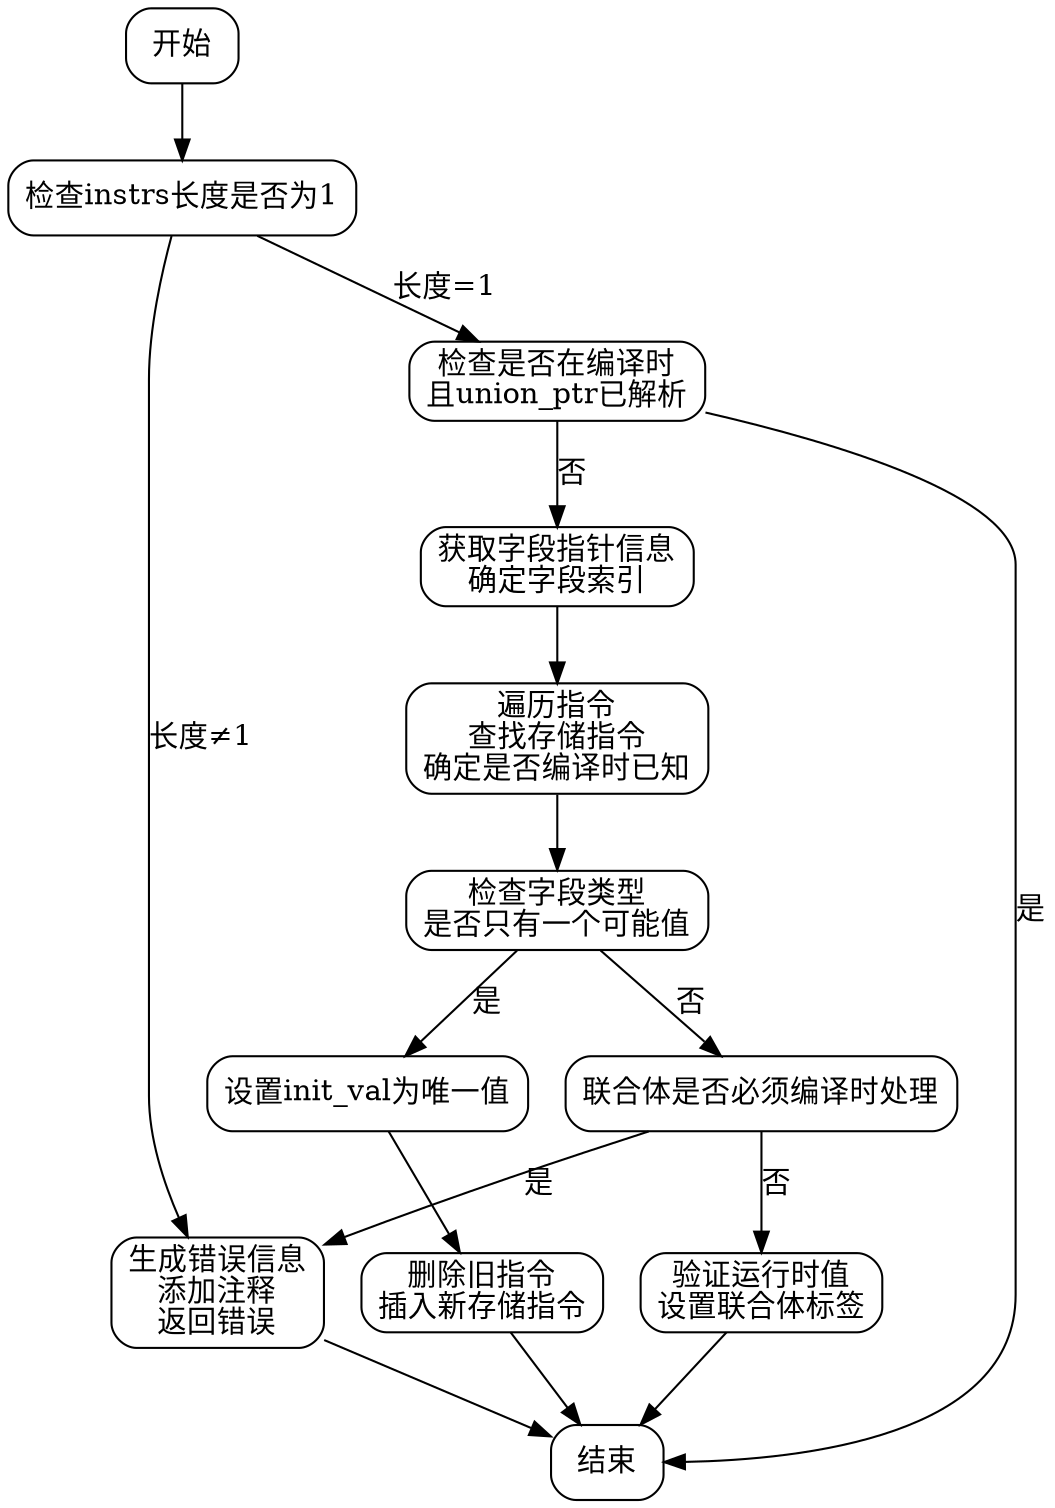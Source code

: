 
digraph flowchart {
    node [shape=rectangle, style=rounded];
    start [label="开始"];
    check_instrs_len [label="检查instrs长度是否为1"];
    gen_error [label="生成错误信息\n添加注释\n返回错误"];
    check_comptime [label="检查是否在编译时\n且union_ptr已解析"];
    get_field_info [label="获取字段指针信息\n确定字段索引"];
    traverse_instrs [label="遍历指令\n查找存储指令\n确定是否编译时已知"];
    check_field_type [label="检查字段类型\n是否只有一个可能值"];
    set_init_val [label="设置init_val为唯一值"];
    handle_comptime [label="删除旧指令\n插入新存储指令"];
    check_comptime_only [label="联合体是否必须编译时处理"];
    validate_runtime [label="验证运行时值\n设置联合体标签"];
    end [label="结束"];

    start -> check_instrs_len;
    check_instrs_len -> gen_error [label="长度≠1"];
    check_instrs_len -> check_comptime [label="长度=1"];
    check_comptime -> end [label="是"];
    check_comptime -> get_field_info [label="否"];
    get_field_info -> traverse_instrs;
    traverse_instrs -> check_field_type;
    check_field_type -> set_init_val [label="是"];
    check_field_type -> check_comptime_only [label="否"];
    set_init_val -> handle_comptime;
    handle_comptime -> end;
    check_comptime_only -> gen_error [label="是"];
    check_comptime_only -> validate_runtime [label="否"];
    validate_runtime -> end;
    gen_error -> end;
}

